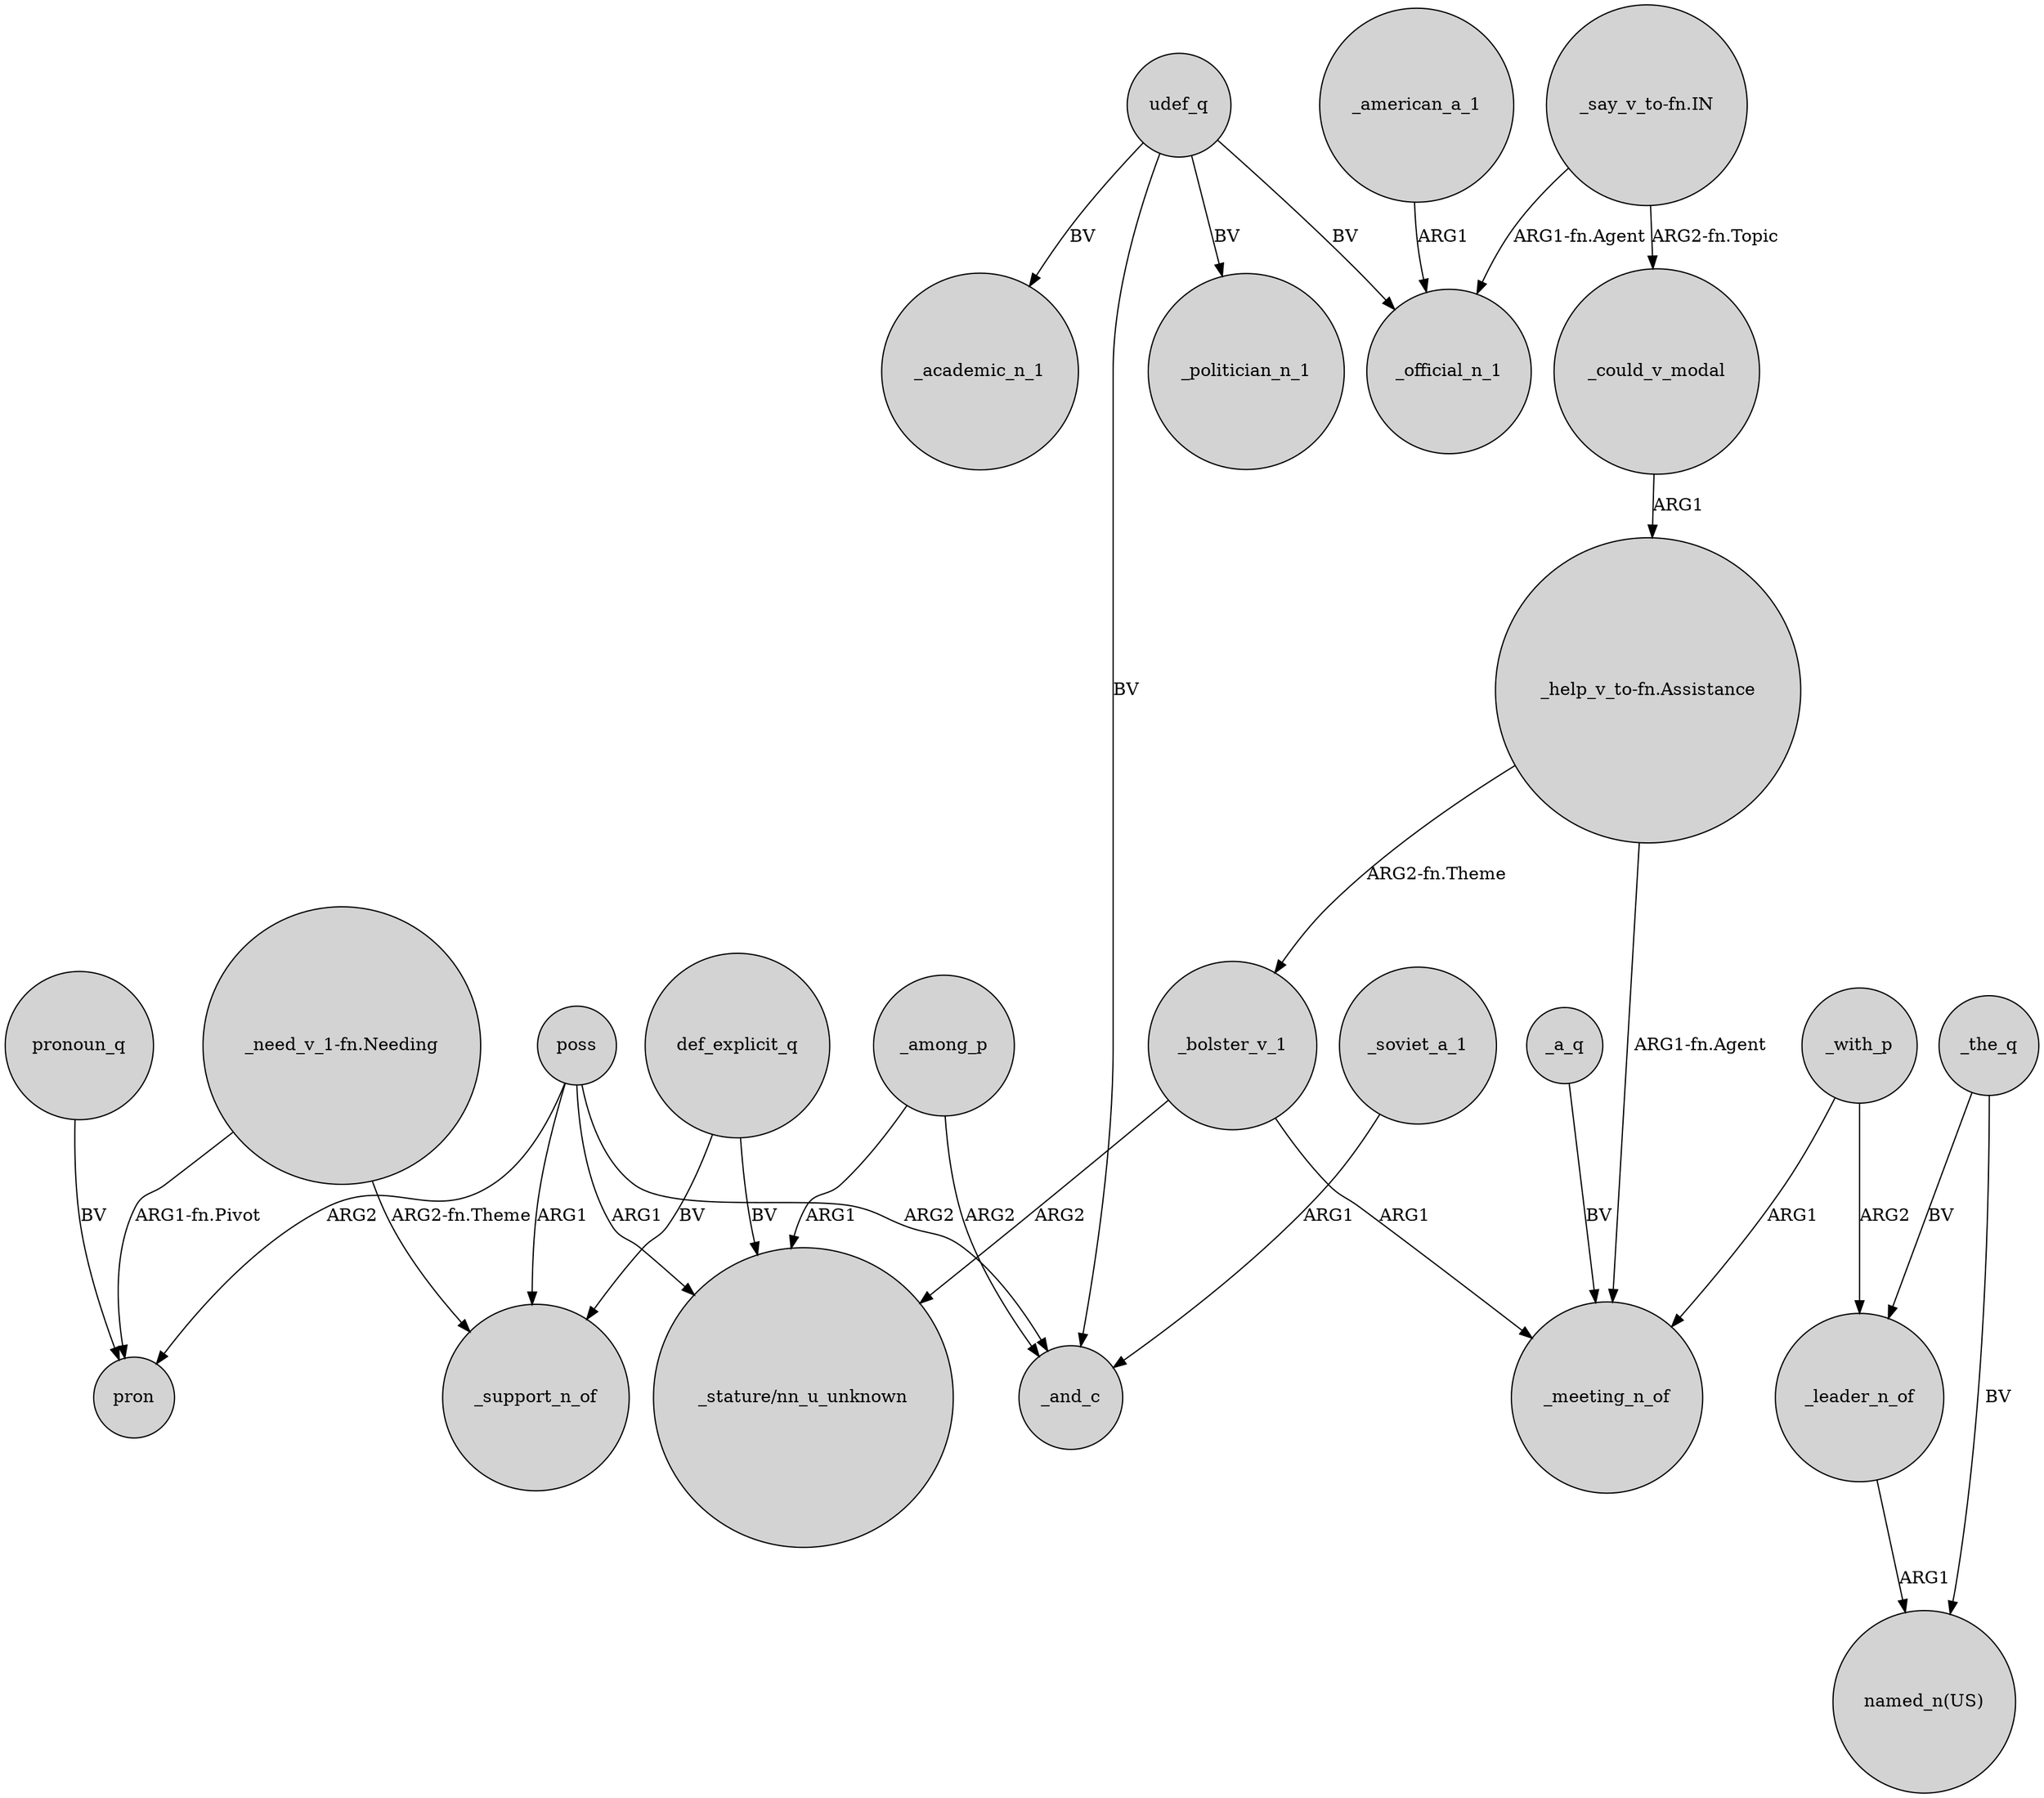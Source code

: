 digraph {
	node [shape=circle style=filled]
	"_need_v_1-fn.Needing" -> _support_n_of [label="ARG2-fn.Theme"]
	poss -> _and_c [label=ARG2]
	poss -> pron [label=ARG2]
	_american_a_1 -> _official_n_1 [label=ARG1]
	poss -> _support_n_of [label=ARG1]
	"_say_v_to-fn.IN" -> _official_n_1 [label="ARG1-fn.Agent"]
	_leader_n_of -> "named_n(US)" [label=ARG1]
	_could_v_modal -> "_help_v_to-fn.Assistance" [label=ARG1]
	_with_p -> _leader_n_of [label=ARG2]
	_a_q -> _meeting_n_of [label=BV]
	_the_q -> "named_n(US)" [label=BV]
	_bolster_v_1 -> "_stature/nn_u_unknown" [label=ARG2]
	udef_q -> _politician_n_1 [label=BV]
	def_explicit_q -> _support_n_of [label=BV]
	poss -> "_stature/nn_u_unknown" [label=ARG1]
	pronoun_q -> pron [label=BV]
	_bolster_v_1 -> _meeting_n_of [label=ARG1]
	def_explicit_q -> "_stature/nn_u_unknown" [label=BV]
	"_help_v_to-fn.Assistance" -> _meeting_n_of [label="ARG1-fn.Agent"]
	_among_p -> "_stature/nn_u_unknown" [label=ARG1]
	_soviet_a_1 -> _and_c [label=ARG1]
	"_need_v_1-fn.Needing" -> pron [label="ARG1-fn.Pivot"]
	udef_q -> _official_n_1 [label=BV]
	_the_q -> _leader_n_of [label=BV]
	"_help_v_to-fn.Assistance" -> _bolster_v_1 [label="ARG2-fn.Theme"]
	udef_q -> _academic_n_1 [label=BV]
	udef_q -> _and_c [label=BV]
	"_say_v_to-fn.IN" -> _could_v_modal [label="ARG2-fn.Topic"]
	_with_p -> _meeting_n_of [label=ARG1]
	_among_p -> _and_c [label=ARG2]
}
